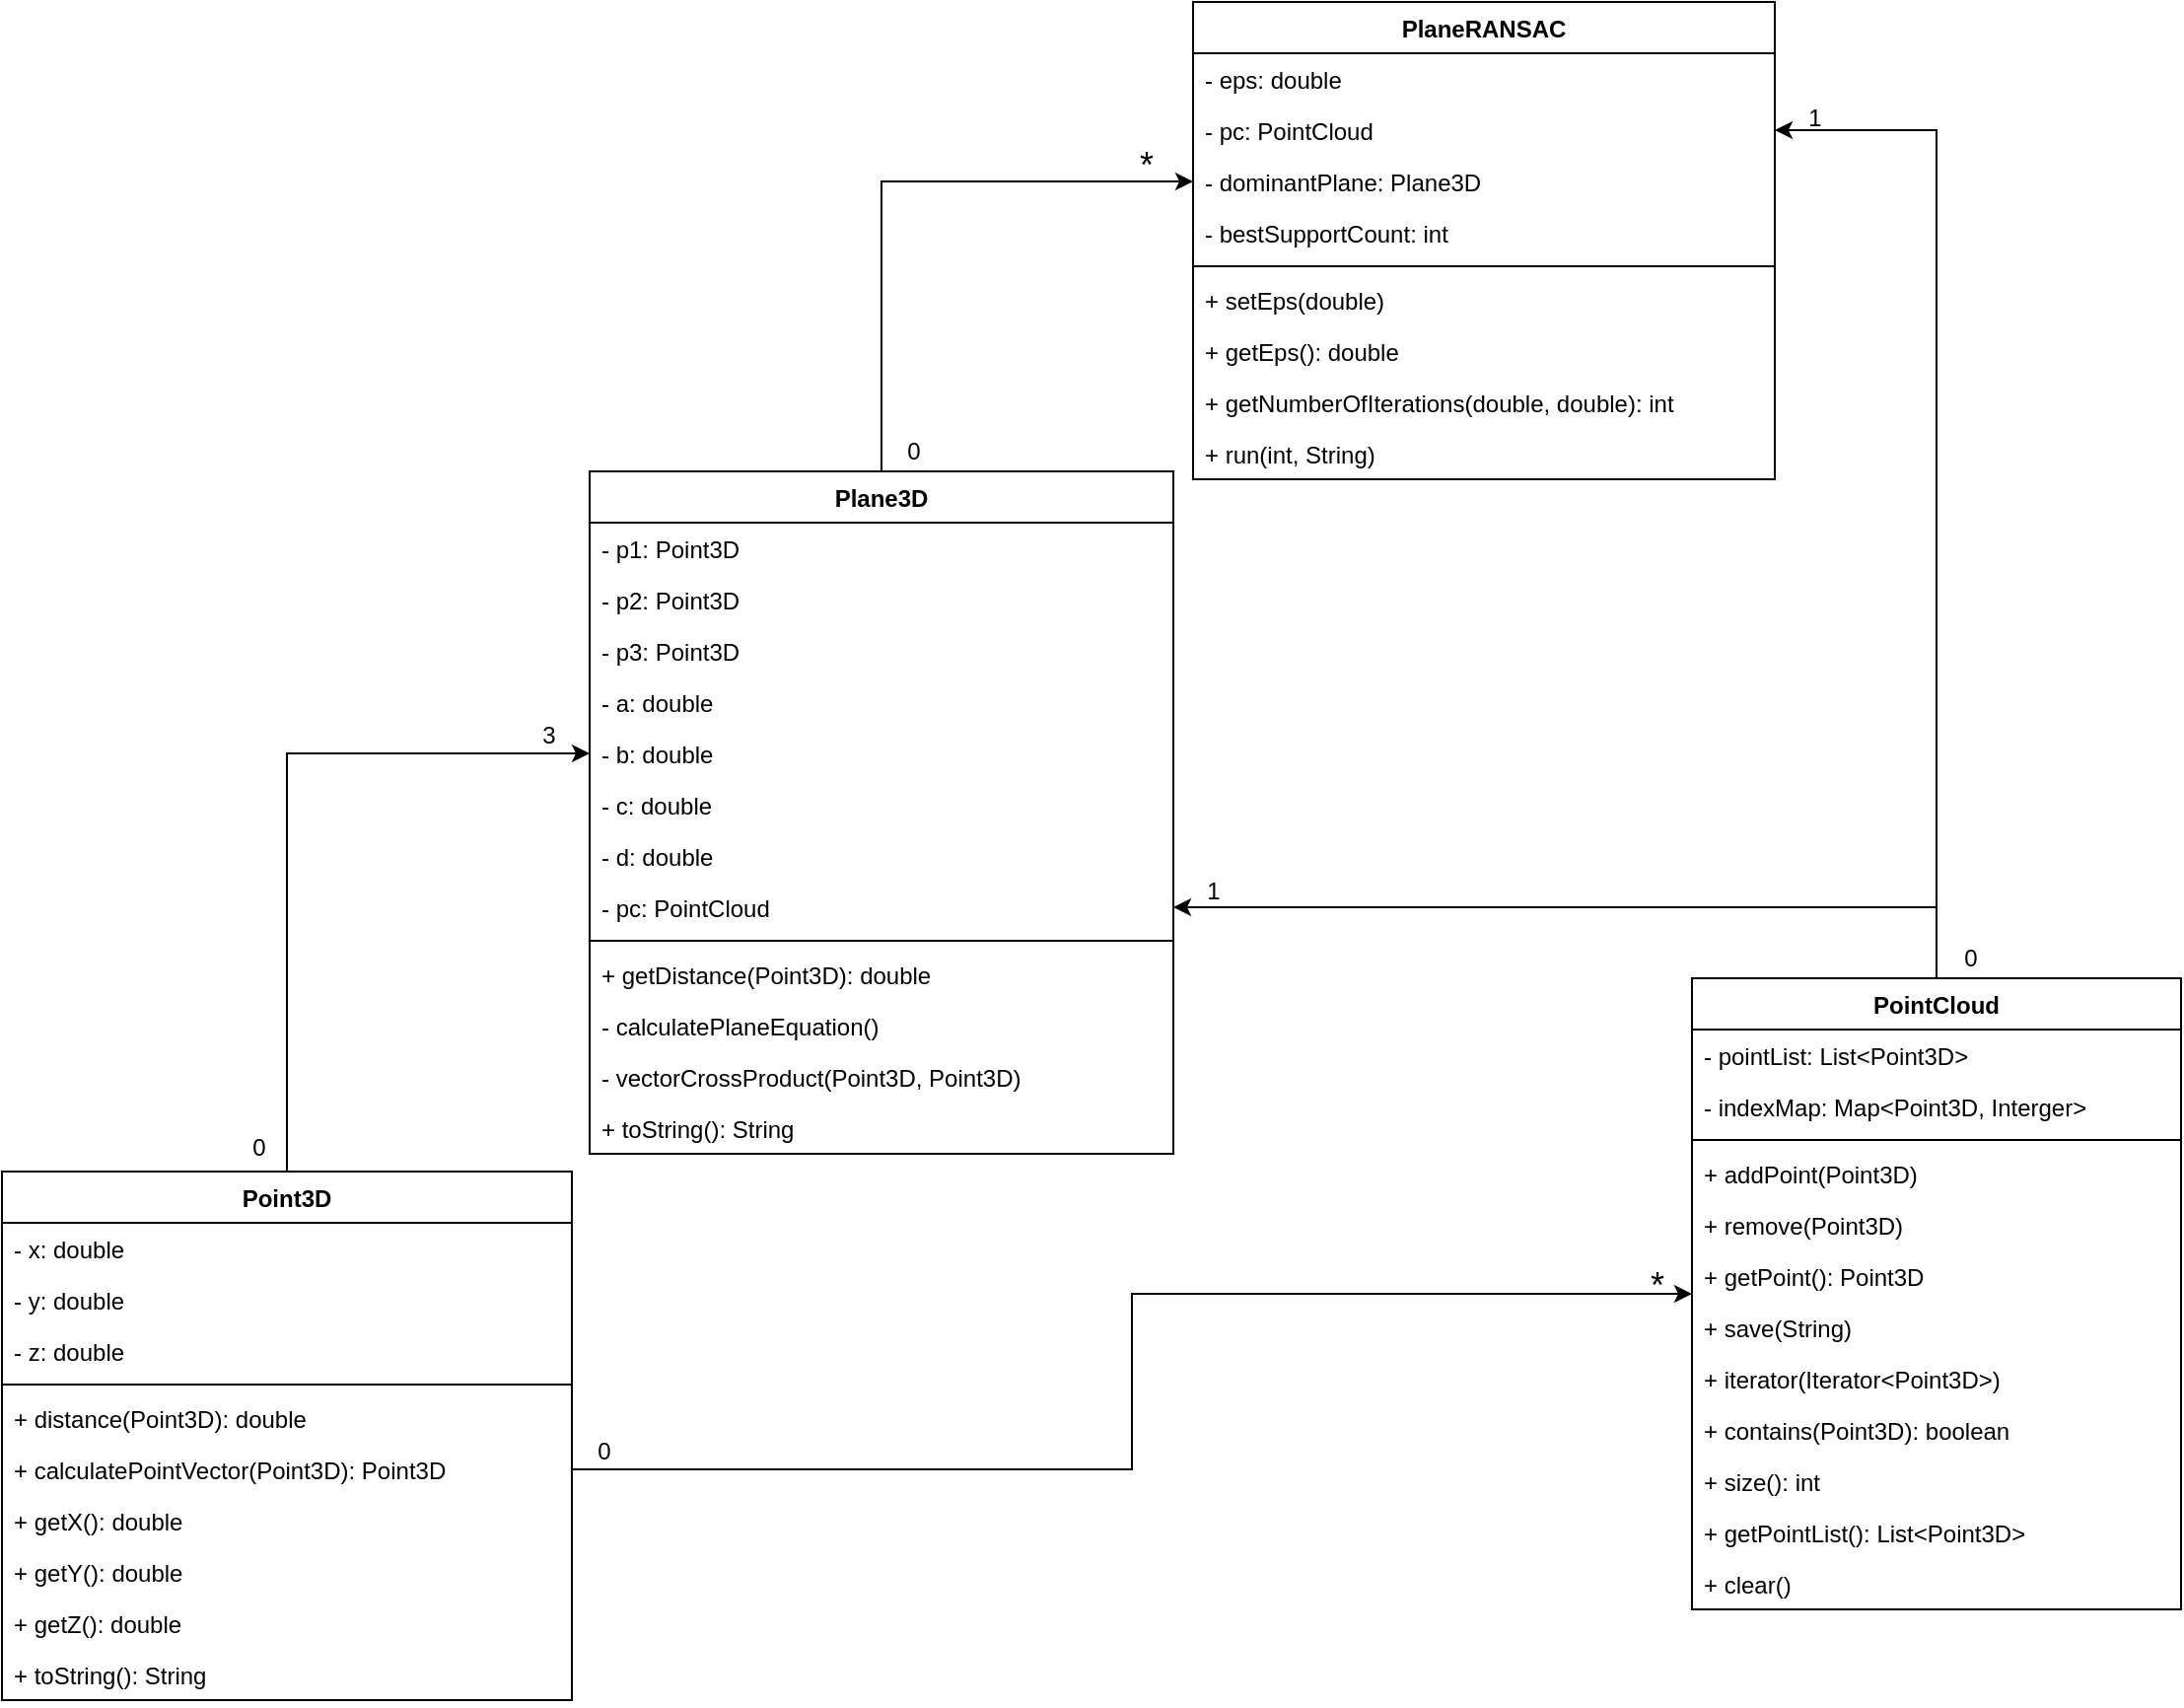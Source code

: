<mxfile version="20.6.0" type="device"><diagram id="w4V7Q8LE3OuvRDKeJw3W" name="Page-1"><mxGraphModel dx="1822" dy="1206" grid="0" gridSize="10" guides="1" tooltips="1" connect="1" arrows="1" fold="1" page="0" pageScale="1" pageWidth="850" pageHeight="1100" math="0" shadow="0"><root><mxCell id="0"/><mxCell id="1" parent="0"/><mxCell id="3XZeubNojO1hqP076jax-2" style="edgeStyle=orthogonalEdgeStyle;rounded=0;orthogonalLoop=1;jettySize=auto;html=1;entryX=1;entryY=0.5;entryDx=0;entryDy=0;" edge="1" parent="1" source="zHb9dtnTDcV4wkRUR-Bp-1" target="3XZeubNojO1hqP076jax-1"><mxGeometry relative="1" as="geometry"/></mxCell><mxCell id="3XZeubNojO1hqP076jax-4" style="edgeStyle=orthogonalEdgeStyle;rounded=0;orthogonalLoop=1;jettySize=auto;html=1;entryX=1;entryY=0.5;entryDx=0;entryDy=0;" edge="1" parent="1" source="zHb9dtnTDcV4wkRUR-Bp-1" target="zHb9dtnTDcV4wkRUR-Bp-14"><mxGeometry relative="1" as="geometry"/></mxCell><mxCell id="zHb9dtnTDcV4wkRUR-Bp-1" value="PointCloud" style="swimlane;fontStyle=1;align=center;verticalAlign=top;childLayout=stackLayout;horizontal=1;startSize=26;horizontalStack=0;resizeParent=1;resizeParentMax=0;resizeLast=0;collapsible=1;marginBottom=0;" parent="1" vertex="1"><mxGeometry x="615" y="283" width="248" height="320" as="geometry"/></mxCell><mxCell id="zHb9dtnTDcV4wkRUR-Bp-2" value="- pointList: List&lt;Point3D&gt;" style="text;strokeColor=none;fillColor=none;align=left;verticalAlign=top;spacingLeft=4;spacingRight=4;overflow=hidden;rotatable=0;points=[[0,0.5],[1,0.5]];portConstraint=eastwest;" parent="zHb9dtnTDcV4wkRUR-Bp-1" vertex="1"><mxGeometry y="26" width="248" height="26" as="geometry"/></mxCell><mxCell id="zHb9dtnTDcV4wkRUR-Bp-51" value="- indexMap: Map&lt;Point3D, Interger&gt;" style="text;strokeColor=none;fillColor=none;align=left;verticalAlign=top;spacingLeft=4;spacingRight=4;overflow=hidden;rotatable=0;points=[[0,0.5],[1,0.5]];portConstraint=eastwest;" parent="zHb9dtnTDcV4wkRUR-Bp-1" vertex="1"><mxGeometry y="52" width="248" height="26" as="geometry"/></mxCell><mxCell id="zHb9dtnTDcV4wkRUR-Bp-3" value="" style="line;strokeWidth=1;fillColor=none;align=left;verticalAlign=middle;spacingTop=-1;spacingLeft=3;spacingRight=3;rotatable=0;labelPosition=right;points=[];portConstraint=eastwest;strokeColor=inherit;" parent="zHb9dtnTDcV4wkRUR-Bp-1" vertex="1"><mxGeometry y="78" width="248" height="8" as="geometry"/></mxCell><mxCell id="zHb9dtnTDcV4wkRUR-Bp-4" value="+ addPoint(Point3D)" style="text;strokeColor=none;fillColor=none;align=left;verticalAlign=top;spacingLeft=4;spacingRight=4;overflow=hidden;rotatable=0;points=[[0,0.5],[1,0.5]];portConstraint=eastwest;" parent="zHb9dtnTDcV4wkRUR-Bp-1" vertex="1"><mxGeometry y="86" width="248" height="26" as="geometry"/></mxCell><mxCell id="zHb9dtnTDcV4wkRUR-Bp-52" value="+ remove(Point3D)" style="text;strokeColor=none;fillColor=none;align=left;verticalAlign=top;spacingLeft=4;spacingRight=4;overflow=hidden;rotatable=0;points=[[0,0.5],[1,0.5]];portConstraint=eastwest;" parent="zHb9dtnTDcV4wkRUR-Bp-1" vertex="1"><mxGeometry y="112" width="248" height="26" as="geometry"/></mxCell><mxCell id="zHb9dtnTDcV4wkRUR-Bp-53" value="+ getPoint(): Point3D" style="text;strokeColor=none;fillColor=none;align=left;verticalAlign=top;spacingLeft=4;spacingRight=4;overflow=hidden;rotatable=0;points=[[0,0.5],[1,0.5]];portConstraint=eastwest;" parent="zHb9dtnTDcV4wkRUR-Bp-1" vertex="1"><mxGeometry y="138" width="248" height="26" as="geometry"/></mxCell><mxCell id="zHb9dtnTDcV4wkRUR-Bp-54" value="+ save(String)" style="text;strokeColor=none;fillColor=none;align=left;verticalAlign=top;spacingLeft=4;spacingRight=4;overflow=hidden;rotatable=0;points=[[0,0.5],[1,0.5]];portConstraint=eastwest;" parent="zHb9dtnTDcV4wkRUR-Bp-1" vertex="1"><mxGeometry y="164" width="248" height="26" as="geometry"/></mxCell><mxCell id="zHb9dtnTDcV4wkRUR-Bp-56" value="+ iterator(Iterator&lt;Point3D&gt;)" style="text;strokeColor=none;fillColor=none;align=left;verticalAlign=top;spacingLeft=4;spacingRight=4;overflow=hidden;rotatable=0;points=[[0,0.5],[1,0.5]];portConstraint=eastwest;" parent="zHb9dtnTDcV4wkRUR-Bp-1" vertex="1"><mxGeometry y="190" width="248" height="26" as="geometry"/></mxCell><mxCell id="zHb9dtnTDcV4wkRUR-Bp-55" value="+ contains(Point3D): boolean" style="text;strokeColor=none;fillColor=none;align=left;verticalAlign=top;spacingLeft=4;spacingRight=4;overflow=hidden;rotatable=0;points=[[0,0.5],[1,0.5]];portConstraint=eastwest;" parent="zHb9dtnTDcV4wkRUR-Bp-1" vertex="1"><mxGeometry y="216" width="248" height="26" as="geometry"/></mxCell><mxCell id="zHb9dtnTDcV4wkRUR-Bp-58" value="+ size(): int" style="text;strokeColor=none;fillColor=none;align=left;verticalAlign=top;spacingLeft=4;spacingRight=4;overflow=hidden;rotatable=0;points=[[0,0.5],[1,0.5]];portConstraint=eastwest;" parent="zHb9dtnTDcV4wkRUR-Bp-1" vertex="1"><mxGeometry y="242" width="248" height="26" as="geometry"/></mxCell><mxCell id="zHb9dtnTDcV4wkRUR-Bp-57" value="+ getPointList(): List&lt;Point3D&gt;" style="text;strokeColor=none;fillColor=none;align=left;verticalAlign=top;spacingLeft=4;spacingRight=4;overflow=hidden;rotatable=0;points=[[0,0.5],[1,0.5]];portConstraint=eastwest;" parent="zHb9dtnTDcV4wkRUR-Bp-1" vertex="1"><mxGeometry y="268" width="248" height="26" as="geometry"/></mxCell><mxCell id="zHb9dtnTDcV4wkRUR-Bp-59" value="+ clear()" style="text;strokeColor=none;fillColor=none;align=left;verticalAlign=top;spacingLeft=4;spacingRight=4;overflow=hidden;rotatable=0;points=[[0,0.5],[1,0.5]];portConstraint=eastwest;" parent="zHb9dtnTDcV4wkRUR-Bp-1" vertex="1"><mxGeometry y="294" width="248" height="26" as="geometry"/></mxCell><mxCell id="zHb9dtnTDcV4wkRUR-Bp-50" style="edgeStyle=orthogonalEdgeStyle;rounded=0;orthogonalLoop=1;jettySize=auto;html=1;entryX=0;entryY=0.5;entryDx=0;entryDy=0;" parent="1" source="zHb9dtnTDcV4wkRUR-Bp-5" target="zHb9dtnTDcV4wkRUR-Bp-46" edge="1"><mxGeometry relative="1" as="geometry"/></mxCell><mxCell id="zHb9dtnTDcV4wkRUR-Bp-5" value="Point3D" style="swimlane;fontStyle=1;align=center;verticalAlign=top;childLayout=stackLayout;horizontal=1;startSize=26;horizontalStack=0;resizeParent=1;resizeParentMax=0;resizeLast=0;collapsible=1;marginBottom=0;" parent="1" vertex="1"><mxGeometry x="-242" y="381" width="289" height="268" as="geometry"/></mxCell><mxCell id="zHb9dtnTDcV4wkRUR-Bp-6" value="- x: double&#10;" style="text;strokeColor=none;fillColor=none;align=left;verticalAlign=top;spacingLeft=4;spacingRight=4;overflow=hidden;rotatable=0;points=[[0,0.5],[1,0.5]];portConstraint=eastwest;" parent="zHb9dtnTDcV4wkRUR-Bp-5" vertex="1"><mxGeometry y="26" width="289" height="26" as="geometry"/></mxCell><mxCell id="zHb9dtnTDcV4wkRUR-Bp-19" value="- y: double" style="text;strokeColor=none;fillColor=none;align=left;verticalAlign=top;spacingLeft=4;spacingRight=4;overflow=hidden;rotatable=0;points=[[0,0.5],[1,0.5]];portConstraint=eastwest;" parent="zHb9dtnTDcV4wkRUR-Bp-5" vertex="1"><mxGeometry y="52" width="289" height="26" as="geometry"/></mxCell><mxCell id="zHb9dtnTDcV4wkRUR-Bp-18" value="- z: double" style="text;strokeColor=none;fillColor=none;align=left;verticalAlign=top;spacingLeft=4;spacingRight=4;overflow=hidden;rotatable=0;points=[[0,0.5],[1,0.5]];portConstraint=eastwest;" parent="zHb9dtnTDcV4wkRUR-Bp-5" vertex="1"><mxGeometry y="78" width="289" height="26" as="geometry"/></mxCell><mxCell id="zHb9dtnTDcV4wkRUR-Bp-7" value="" style="line;strokeWidth=1;fillColor=none;align=left;verticalAlign=middle;spacingTop=-1;spacingLeft=3;spacingRight=3;rotatable=0;labelPosition=right;points=[];portConstraint=eastwest;strokeColor=inherit;" parent="zHb9dtnTDcV4wkRUR-Bp-5" vertex="1"><mxGeometry y="104" width="289" height="8" as="geometry"/></mxCell><mxCell id="zHb9dtnTDcV4wkRUR-Bp-21" value="+ distance(Point3D): double" style="text;strokeColor=none;fillColor=none;align=left;verticalAlign=top;spacingLeft=4;spacingRight=4;overflow=hidden;rotatable=0;points=[[0,0.5],[1,0.5]];portConstraint=eastwest;" parent="zHb9dtnTDcV4wkRUR-Bp-5" vertex="1"><mxGeometry y="112" width="289" height="26" as="geometry"/></mxCell><mxCell id="zHb9dtnTDcV4wkRUR-Bp-8" value="+ calculatePointVector(Point3D): Point3D" style="text;strokeColor=none;fillColor=none;align=left;verticalAlign=top;spacingLeft=4;spacingRight=4;overflow=hidden;rotatable=0;points=[[0,0.5],[1,0.5]];portConstraint=eastwest;" parent="zHb9dtnTDcV4wkRUR-Bp-5" vertex="1"><mxGeometry y="138" width="289" height="26" as="geometry"/></mxCell><mxCell id="zHb9dtnTDcV4wkRUR-Bp-22" value="+ getX(): double" style="text;strokeColor=none;fillColor=none;align=left;verticalAlign=top;spacingLeft=4;spacingRight=4;overflow=hidden;rotatable=0;points=[[0,0.5],[1,0.5]];portConstraint=eastwest;" parent="zHb9dtnTDcV4wkRUR-Bp-5" vertex="1"><mxGeometry y="164" width="289" height="26" as="geometry"/></mxCell><mxCell id="zHb9dtnTDcV4wkRUR-Bp-36" value="+ getY(): double" style="text;strokeColor=none;fillColor=none;align=left;verticalAlign=top;spacingLeft=4;spacingRight=4;overflow=hidden;rotatable=0;points=[[0,0.5],[1,0.5]];portConstraint=eastwest;" parent="zHb9dtnTDcV4wkRUR-Bp-5" vertex="1"><mxGeometry y="190" width="289" height="26" as="geometry"/></mxCell><mxCell id="zHb9dtnTDcV4wkRUR-Bp-35" value="+ getZ(): double" style="text;strokeColor=none;fillColor=none;align=left;verticalAlign=top;spacingLeft=4;spacingRight=4;overflow=hidden;rotatable=0;points=[[0,0.5],[1,0.5]];portConstraint=eastwest;" parent="zHb9dtnTDcV4wkRUR-Bp-5" vertex="1"><mxGeometry y="216" width="289" height="26" as="geometry"/></mxCell><mxCell id="zHb9dtnTDcV4wkRUR-Bp-37" value="+ toString(): String" style="text;strokeColor=none;fillColor=none;align=left;verticalAlign=top;spacingLeft=4;spacingRight=4;overflow=hidden;rotatable=0;points=[[0,0.5],[1,0.5]];portConstraint=eastwest;" parent="zHb9dtnTDcV4wkRUR-Bp-5" vertex="1"><mxGeometry y="242" width="289" height="26" as="geometry"/></mxCell><mxCell id="3XZeubNojO1hqP076jax-3" style="edgeStyle=orthogonalEdgeStyle;rounded=0;orthogonalLoop=1;jettySize=auto;html=1;entryX=0;entryY=0.5;entryDx=0;entryDy=0;" edge="1" parent="1" source="zHb9dtnTDcV4wkRUR-Bp-9" target="zHb9dtnTDcV4wkRUR-Bp-62"><mxGeometry relative="1" as="geometry"/></mxCell><mxCell id="zHb9dtnTDcV4wkRUR-Bp-9" value="Plane3D" style="swimlane;fontStyle=1;align=center;verticalAlign=top;childLayout=stackLayout;horizontal=1;startSize=26;horizontalStack=0;resizeParent=1;resizeParentMax=0;resizeLast=0;collapsible=1;marginBottom=0;" parent="1" vertex="1"><mxGeometry x="56" y="26" width="296" height="346" as="geometry"/></mxCell><mxCell id="zHb9dtnTDcV4wkRUR-Bp-10" value="- p1: Point3D" style="text;strokeColor=none;fillColor=none;align=left;verticalAlign=top;spacingLeft=4;spacingRight=4;overflow=hidden;rotatable=0;points=[[0,0.5],[1,0.5]];portConstraint=eastwest;" parent="zHb9dtnTDcV4wkRUR-Bp-9" vertex="1"><mxGeometry y="26" width="296" height="26" as="geometry"/></mxCell><mxCell id="zHb9dtnTDcV4wkRUR-Bp-39" value="- p2: Point3D" style="text;strokeColor=none;fillColor=none;align=left;verticalAlign=top;spacingLeft=4;spacingRight=4;overflow=hidden;rotatable=0;points=[[0,0.5],[1,0.5]];portConstraint=eastwest;" parent="zHb9dtnTDcV4wkRUR-Bp-9" vertex="1"><mxGeometry y="52" width="296" height="26" as="geometry"/></mxCell><mxCell id="zHb9dtnTDcV4wkRUR-Bp-40" value="- p3: Point3D" style="text;strokeColor=none;fillColor=none;align=left;verticalAlign=top;spacingLeft=4;spacingRight=4;overflow=hidden;rotatable=0;points=[[0,0.5],[1,0.5]];portConstraint=eastwest;" parent="zHb9dtnTDcV4wkRUR-Bp-9" vertex="1"><mxGeometry y="78" width="296" height="26" as="geometry"/></mxCell><mxCell id="zHb9dtnTDcV4wkRUR-Bp-43" value="- a: double" style="text;strokeColor=none;fillColor=none;align=left;verticalAlign=top;spacingLeft=4;spacingRight=4;overflow=hidden;rotatable=0;points=[[0,0.5],[1,0.5]];portConstraint=eastwest;" parent="zHb9dtnTDcV4wkRUR-Bp-9" vertex="1"><mxGeometry y="104" width="296" height="26" as="geometry"/></mxCell><mxCell id="zHb9dtnTDcV4wkRUR-Bp-46" value="- b: double" style="text;strokeColor=none;fillColor=none;align=left;verticalAlign=top;spacingLeft=4;spacingRight=4;overflow=hidden;rotatable=0;points=[[0,0.5],[1,0.5]];portConstraint=eastwest;" parent="zHb9dtnTDcV4wkRUR-Bp-9" vertex="1"><mxGeometry y="130" width="296" height="26" as="geometry"/></mxCell><mxCell id="zHb9dtnTDcV4wkRUR-Bp-45" value="- c: double" style="text;strokeColor=none;fillColor=none;align=left;verticalAlign=top;spacingLeft=4;spacingRight=4;overflow=hidden;rotatable=0;points=[[0,0.5],[1,0.5]];portConstraint=eastwest;" parent="zHb9dtnTDcV4wkRUR-Bp-9" vertex="1"><mxGeometry y="156" width="296" height="26" as="geometry"/></mxCell><mxCell id="zHb9dtnTDcV4wkRUR-Bp-44" value="- d: double" style="text;strokeColor=none;fillColor=none;align=left;verticalAlign=top;spacingLeft=4;spacingRight=4;overflow=hidden;rotatable=0;points=[[0,0.5],[1,0.5]];portConstraint=eastwest;" parent="zHb9dtnTDcV4wkRUR-Bp-9" vertex="1"><mxGeometry y="182" width="296" height="26" as="geometry"/></mxCell><mxCell id="3XZeubNojO1hqP076jax-1" value="- pc: PointCloud" style="text;strokeColor=none;fillColor=none;align=left;verticalAlign=top;spacingLeft=4;spacingRight=4;overflow=hidden;rotatable=0;points=[[0,0.5],[1,0.5]];portConstraint=eastwest;" vertex="1" parent="zHb9dtnTDcV4wkRUR-Bp-9"><mxGeometry y="208" width="296" height="26" as="geometry"/></mxCell><mxCell id="zHb9dtnTDcV4wkRUR-Bp-11" value="" style="line;strokeWidth=1;fillColor=none;align=left;verticalAlign=middle;spacingTop=-1;spacingLeft=3;spacingRight=3;rotatable=0;labelPosition=right;points=[];portConstraint=eastwest;strokeColor=inherit;" parent="zHb9dtnTDcV4wkRUR-Bp-9" vertex="1"><mxGeometry y="234" width="296" height="8" as="geometry"/></mxCell><mxCell id="zHb9dtnTDcV4wkRUR-Bp-12" value="+ getDistance(Point3D): double" style="text;strokeColor=none;fillColor=none;align=left;verticalAlign=top;spacingLeft=4;spacingRight=4;overflow=hidden;rotatable=0;points=[[0,0.5],[1,0.5]];portConstraint=eastwest;" parent="zHb9dtnTDcV4wkRUR-Bp-9" vertex="1"><mxGeometry y="242" width="296" height="26" as="geometry"/></mxCell><mxCell id="zHb9dtnTDcV4wkRUR-Bp-47" value="- calculatePlaneEquation()" style="text;strokeColor=none;fillColor=none;align=left;verticalAlign=top;spacingLeft=4;spacingRight=4;overflow=hidden;rotatable=0;points=[[0,0.5],[1,0.5]];portConstraint=eastwest;" parent="zHb9dtnTDcV4wkRUR-Bp-9" vertex="1"><mxGeometry y="268" width="296" height="26" as="geometry"/></mxCell><mxCell id="zHb9dtnTDcV4wkRUR-Bp-48" value="- vectorCrossProduct(Point3D, Point3D)" style="text;strokeColor=none;fillColor=none;align=left;verticalAlign=top;spacingLeft=4;spacingRight=4;overflow=hidden;rotatable=0;points=[[0,0.5],[1,0.5]];portConstraint=eastwest;" parent="zHb9dtnTDcV4wkRUR-Bp-9" vertex="1"><mxGeometry y="294" width="296" height="26" as="geometry"/></mxCell><mxCell id="zHb9dtnTDcV4wkRUR-Bp-49" value="+ toString(): String" style="text;strokeColor=none;fillColor=none;align=left;verticalAlign=top;spacingLeft=4;spacingRight=4;overflow=hidden;rotatable=0;points=[[0,0.5],[1,0.5]];portConstraint=eastwest;" parent="zHb9dtnTDcV4wkRUR-Bp-9" vertex="1"><mxGeometry y="320" width="296" height="26" as="geometry"/></mxCell><mxCell id="zHb9dtnTDcV4wkRUR-Bp-13" value="PlaneRANSAC" style="swimlane;fontStyle=1;align=center;verticalAlign=top;childLayout=stackLayout;horizontal=1;startSize=26;horizontalStack=0;resizeParent=1;resizeParentMax=0;resizeLast=0;collapsible=1;marginBottom=0;" parent="1" vertex="1"><mxGeometry x="362" y="-212" width="295" height="242" as="geometry"/></mxCell><mxCell id="zHb9dtnTDcV4wkRUR-Bp-60" value="- eps: double" style="text;strokeColor=none;fillColor=none;align=left;verticalAlign=top;spacingLeft=4;spacingRight=4;overflow=hidden;rotatable=0;points=[[0,0.5],[1,0.5]];portConstraint=eastwest;" parent="zHb9dtnTDcV4wkRUR-Bp-13" vertex="1"><mxGeometry y="26" width="295" height="26" as="geometry"/></mxCell><mxCell id="zHb9dtnTDcV4wkRUR-Bp-14" value="- pc: PointCloud" style="text;strokeColor=none;fillColor=none;align=left;verticalAlign=top;spacingLeft=4;spacingRight=4;overflow=hidden;rotatable=0;points=[[0,0.5],[1,0.5]];portConstraint=eastwest;" parent="zHb9dtnTDcV4wkRUR-Bp-13" vertex="1"><mxGeometry y="52" width="295" height="26" as="geometry"/></mxCell><mxCell id="zHb9dtnTDcV4wkRUR-Bp-62" value="- dominantPlane: Plane3D" style="text;strokeColor=none;fillColor=none;align=left;verticalAlign=top;spacingLeft=4;spacingRight=4;overflow=hidden;rotatable=0;points=[[0,0.5],[1,0.5]];portConstraint=eastwest;" parent="zHb9dtnTDcV4wkRUR-Bp-13" vertex="1"><mxGeometry y="78" width="295" height="26" as="geometry"/></mxCell><mxCell id="zHb9dtnTDcV4wkRUR-Bp-63" value="- bestSupportCount: int" style="text;strokeColor=none;fillColor=none;align=left;verticalAlign=top;spacingLeft=4;spacingRight=4;overflow=hidden;rotatable=0;points=[[0,0.5],[1,0.5]];portConstraint=eastwest;" parent="zHb9dtnTDcV4wkRUR-Bp-13" vertex="1"><mxGeometry y="104" width="295" height="26" as="geometry"/></mxCell><mxCell id="zHb9dtnTDcV4wkRUR-Bp-15" value="" style="line;strokeWidth=1;fillColor=none;align=left;verticalAlign=middle;spacingTop=-1;spacingLeft=3;spacingRight=3;rotatable=0;labelPosition=right;points=[];portConstraint=eastwest;strokeColor=inherit;" parent="zHb9dtnTDcV4wkRUR-Bp-13" vertex="1"><mxGeometry y="130" width="295" height="8" as="geometry"/></mxCell><mxCell id="zHb9dtnTDcV4wkRUR-Bp-16" value="+ setEps(double)" style="text;strokeColor=none;fillColor=none;align=left;verticalAlign=top;spacingLeft=4;spacingRight=4;overflow=hidden;rotatable=0;points=[[0,0.5],[1,0.5]];portConstraint=eastwest;" parent="zHb9dtnTDcV4wkRUR-Bp-13" vertex="1"><mxGeometry y="138" width="295" height="26" as="geometry"/></mxCell><mxCell id="zHb9dtnTDcV4wkRUR-Bp-64" value="+ getEps(): double" style="text;strokeColor=none;fillColor=none;align=left;verticalAlign=top;spacingLeft=4;spacingRight=4;overflow=hidden;rotatable=0;points=[[0,0.5],[1,0.5]];portConstraint=eastwest;" parent="zHb9dtnTDcV4wkRUR-Bp-13" vertex="1"><mxGeometry y="164" width="295" height="26" as="geometry"/></mxCell><mxCell id="zHb9dtnTDcV4wkRUR-Bp-66" value="+ getNumberOfIterations(double, double): int" style="text;strokeColor=none;fillColor=none;align=left;verticalAlign=top;spacingLeft=4;spacingRight=4;overflow=hidden;rotatable=0;points=[[0,0.5],[1,0.5]];portConstraint=eastwest;" parent="zHb9dtnTDcV4wkRUR-Bp-13" vertex="1"><mxGeometry y="190" width="295" height="26" as="geometry"/></mxCell><mxCell id="zHb9dtnTDcV4wkRUR-Bp-65" value="+ run(int, String)" style="text;strokeColor=none;fillColor=none;align=left;verticalAlign=top;spacingLeft=4;spacingRight=4;overflow=hidden;rotatable=0;points=[[0,0.5],[1,0.5]];portConstraint=eastwest;" parent="zHb9dtnTDcV4wkRUR-Bp-13" vertex="1"><mxGeometry y="216" width="295" height="26" as="geometry"/></mxCell><mxCell id="3XZeubNojO1hqP076jax-6" value="0" style="text;html=1;strokeColor=none;fillColor=none;align=center;verticalAlign=middle;whiteSpace=wrap;rounded=0;" vertex="1" parent="1"><mxGeometry x="-132" y="358" width="41" height="21" as="geometry"/></mxCell><mxCell id="3XZeubNojO1hqP076jax-7" value="3" style="text;html=1;strokeColor=none;fillColor=none;align=center;verticalAlign=middle;whiteSpace=wrap;rounded=0;" vertex="1" parent="1"><mxGeometry x="15" y="149" width="41" height="21" as="geometry"/></mxCell><mxCell id="3XZeubNojO1hqP076jax-8" style="edgeStyle=orthogonalEdgeStyle;rounded=0;orthogonalLoop=1;jettySize=auto;html=1;" edge="1" parent="1" source="zHb9dtnTDcV4wkRUR-Bp-8" target="zHb9dtnTDcV4wkRUR-Bp-1"><mxGeometry relative="1" as="geometry"/></mxCell><mxCell id="3XZeubNojO1hqP076jax-9" value="0" style="text;html=1;strokeColor=none;fillColor=none;align=center;verticalAlign=middle;whiteSpace=wrap;rounded=0;" vertex="1" parent="1"><mxGeometry x="43" y="512" width="41" height="21" as="geometry"/></mxCell><mxCell id="3XZeubNojO1hqP076jax-10" value="&lt;font style=&quot;font-size: 18px;&quot;&gt;*&lt;/font&gt;" style="text;html=1;strokeColor=none;fillColor=none;align=center;verticalAlign=middle;whiteSpace=wrap;rounded=0;" vertex="1" parent="1"><mxGeometry x="577" y="428" width="41" height="21" as="geometry"/></mxCell><mxCell id="3XZeubNojO1hqP076jax-11" value="0" style="text;html=1;strokeColor=none;fillColor=none;align=center;verticalAlign=middle;whiteSpace=wrap;rounded=0;" vertex="1" parent="1"><mxGeometry x="736" y="262" width="41" height="21" as="geometry"/></mxCell><mxCell id="3XZeubNojO1hqP076jax-12" value="1" style="text;html=1;strokeColor=none;fillColor=none;align=center;verticalAlign=middle;whiteSpace=wrap;rounded=0;" vertex="1" parent="1"><mxGeometry x="352" y="228" width="41" height="21" as="geometry"/></mxCell><mxCell id="3XZeubNojO1hqP076jax-13" value="0" style="text;html=1;strokeColor=none;fillColor=none;align=center;verticalAlign=middle;whiteSpace=wrap;rounded=0;" vertex="1" parent="1"><mxGeometry x="200" y="5" width="41" height="21" as="geometry"/></mxCell><mxCell id="3XZeubNojO1hqP076jax-14" value="&lt;font style=&quot;font-size: 18px;&quot;&gt;*&lt;/font&gt;" style="text;html=1;strokeColor=none;fillColor=none;align=center;verticalAlign=middle;whiteSpace=wrap;rounded=0;" vertex="1" parent="1"><mxGeometry x="318" y="-140" width="41" height="21" as="geometry"/></mxCell><mxCell id="3XZeubNojO1hqP076jax-15" value="1" style="text;html=1;strokeColor=none;fillColor=none;align=center;verticalAlign=middle;whiteSpace=wrap;rounded=0;" vertex="1" parent="1"><mxGeometry x="657" y="-164" width="41" height="21" as="geometry"/></mxCell></root></mxGraphModel></diagram></mxfile>